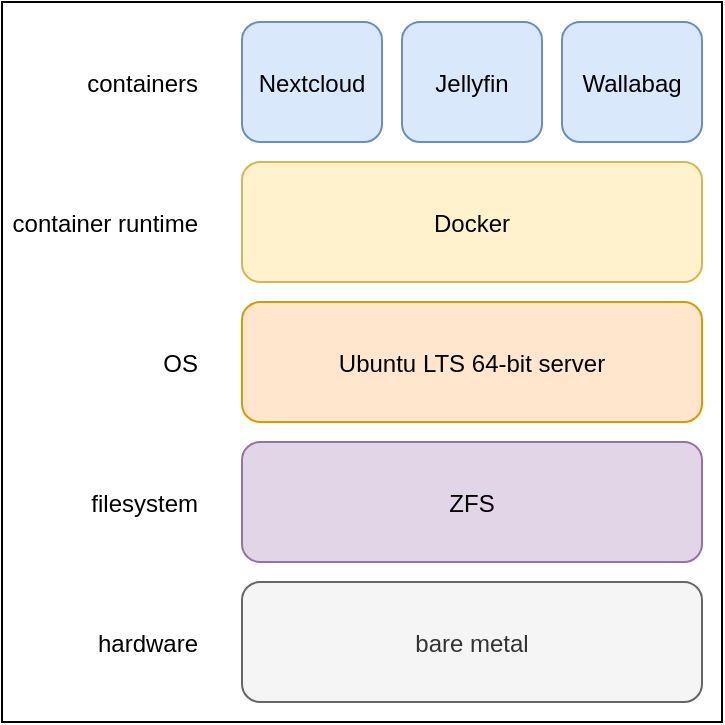<mxfile version="24.2.2" type="device">
  <diagram id="2zl0Z5G6ghSrFKEEEcXR" name="Page-1">
    <mxGraphModel dx="431" dy="475" grid="1" gridSize="10" guides="1" tooltips="1" connect="1" arrows="1" fold="1" page="1" pageScale="1" pageWidth="850" pageHeight="1100" math="0" shadow="0">
      <root>
        <mxCell id="0" />
        <mxCell id="1" parent="0" />
        <mxCell id="hZMEYx6kupNzN6GzHAF5-1" value="" style="rounded=0;whiteSpace=wrap;html=1;" parent="1" vertex="1">
          <mxGeometry x="100" y="260" width="360" height="360" as="geometry" />
        </mxCell>
        <mxCell id="mi98yjef5SFVJaIdZgq--1" value="bare metal" style="rounded=1;fillColor=#f5f5f5;fontColor=#333333;strokeColor=#666666;shadow=0;" parent="1" vertex="1">
          <mxGeometry x="220" y="550" width="230" height="60" as="geometry" />
        </mxCell>
        <mxCell id="mi98yjef5SFVJaIdZgq--2" value="Ubuntu LTS 64-bit server" style="rounded=1;fillColor=#ffe6cc;strokeColor=#d79b00;shadow=0;" parent="1" vertex="1">
          <mxGeometry x="220" y="410" width="230" height="60" as="geometry" />
        </mxCell>
        <mxCell id="mi98yjef5SFVJaIdZgq--3" value="ZFS" style="rounded=1;fillColor=#e1d5e7;strokeColor=#9673a6;shadow=0;" parent="1" vertex="1">
          <mxGeometry x="220" y="480" width="230" height="60" as="geometry" />
        </mxCell>
        <mxCell id="mi98yjef5SFVJaIdZgq--4" value="Docker" style="rounded=1;fillColor=#fff2cc;strokeColor=#d6b656;glass=0;shadow=0;verticalAlign=middle;" parent="1" vertex="1">
          <mxGeometry x="220" y="340" width="230" height="60" as="geometry" />
        </mxCell>
        <mxCell id="mi98yjef5SFVJaIdZgq--5" value="Nextcloud" style="rounded=1;fillColor=#dae8fc;strokeColor=#6c8ebf;rotation=0;shadow=0;" parent="1" vertex="1">
          <mxGeometry x="220" y="270" width="70" height="60" as="geometry" />
        </mxCell>
        <mxCell id="mi98yjef5SFVJaIdZgq--6" value="Jellyfin" style="rounded=1;fillColor=#dae8fc;strokeColor=#6c8ebf;shadow=0;" parent="1" vertex="1">
          <mxGeometry x="300" y="270" width="70" height="60" as="geometry" />
        </mxCell>
        <mxCell id="mi98yjef5SFVJaIdZgq--7" value="Wallabag" style="rounded=1;fillColor=#dae8fc;strokeColor=#6c8ebf;shadow=0;" parent="1" vertex="1">
          <mxGeometry x="380" y="270" width="70" height="60" as="geometry" />
        </mxCell>
        <mxCell id="mi98yjef5SFVJaIdZgq--10" value="hardware" style="text;strokeColor=none;align=right;fillColor=none;verticalAlign=middle;rounded=1;shadow=0;" parent="1" vertex="1">
          <mxGeometry x="140" y="565" width="60" height="30" as="geometry" />
        </mxCell>
        <mxCell id="mi98yjef5SFVJaIdZgq--11" value="OS" style="text;strokeColor=none;align=right;fillColor=none;verticalAlign=middle;rounded=1;shadow=0;" parent="1" vertex="1">
          <mxGeometry x="140" y="425" width="60" height="30" as="geometry" />
        </mxCell>
        <mxCell id="mi98yjef5SFVJaIdZgq--12" value="filesystem" style="text;strokeColor=none;align=right;fillColor=none;verticalAlign=middle;rounded=1;shadow=0;" parent="1" vertex="1">
          <mxGeometry x="140" y="495" width="60" height="30" as="geometry" />
        </mxCell>
        <mxCell id="mi98yjef5SFVJaIdZgq--13" value="container runtime" style="text;strokeColor=none;align=right;fillColor=none;verticalAlign=middle;rounded=1;shadow=0;" parent="1" vertex="1">
          <mxGeometry x="140" y="355" width="60" height="30" as="geometry" />
        </mxCell>
        <mxCell id="mi98yjef5SFVJaIdZgq--14" value="containers" style="text;strokeColor=none;align=right;fillColor=none;verticalAlign=middle;rounded=1;shadow=0;" parent="1" vertex="1">
          <mxGeometry x="140" y="285" width="60" height="30" as="geometry" />
        </mxCell>
      </root>
    </mxGraphModel>
  </diagram>
</mxfile>

